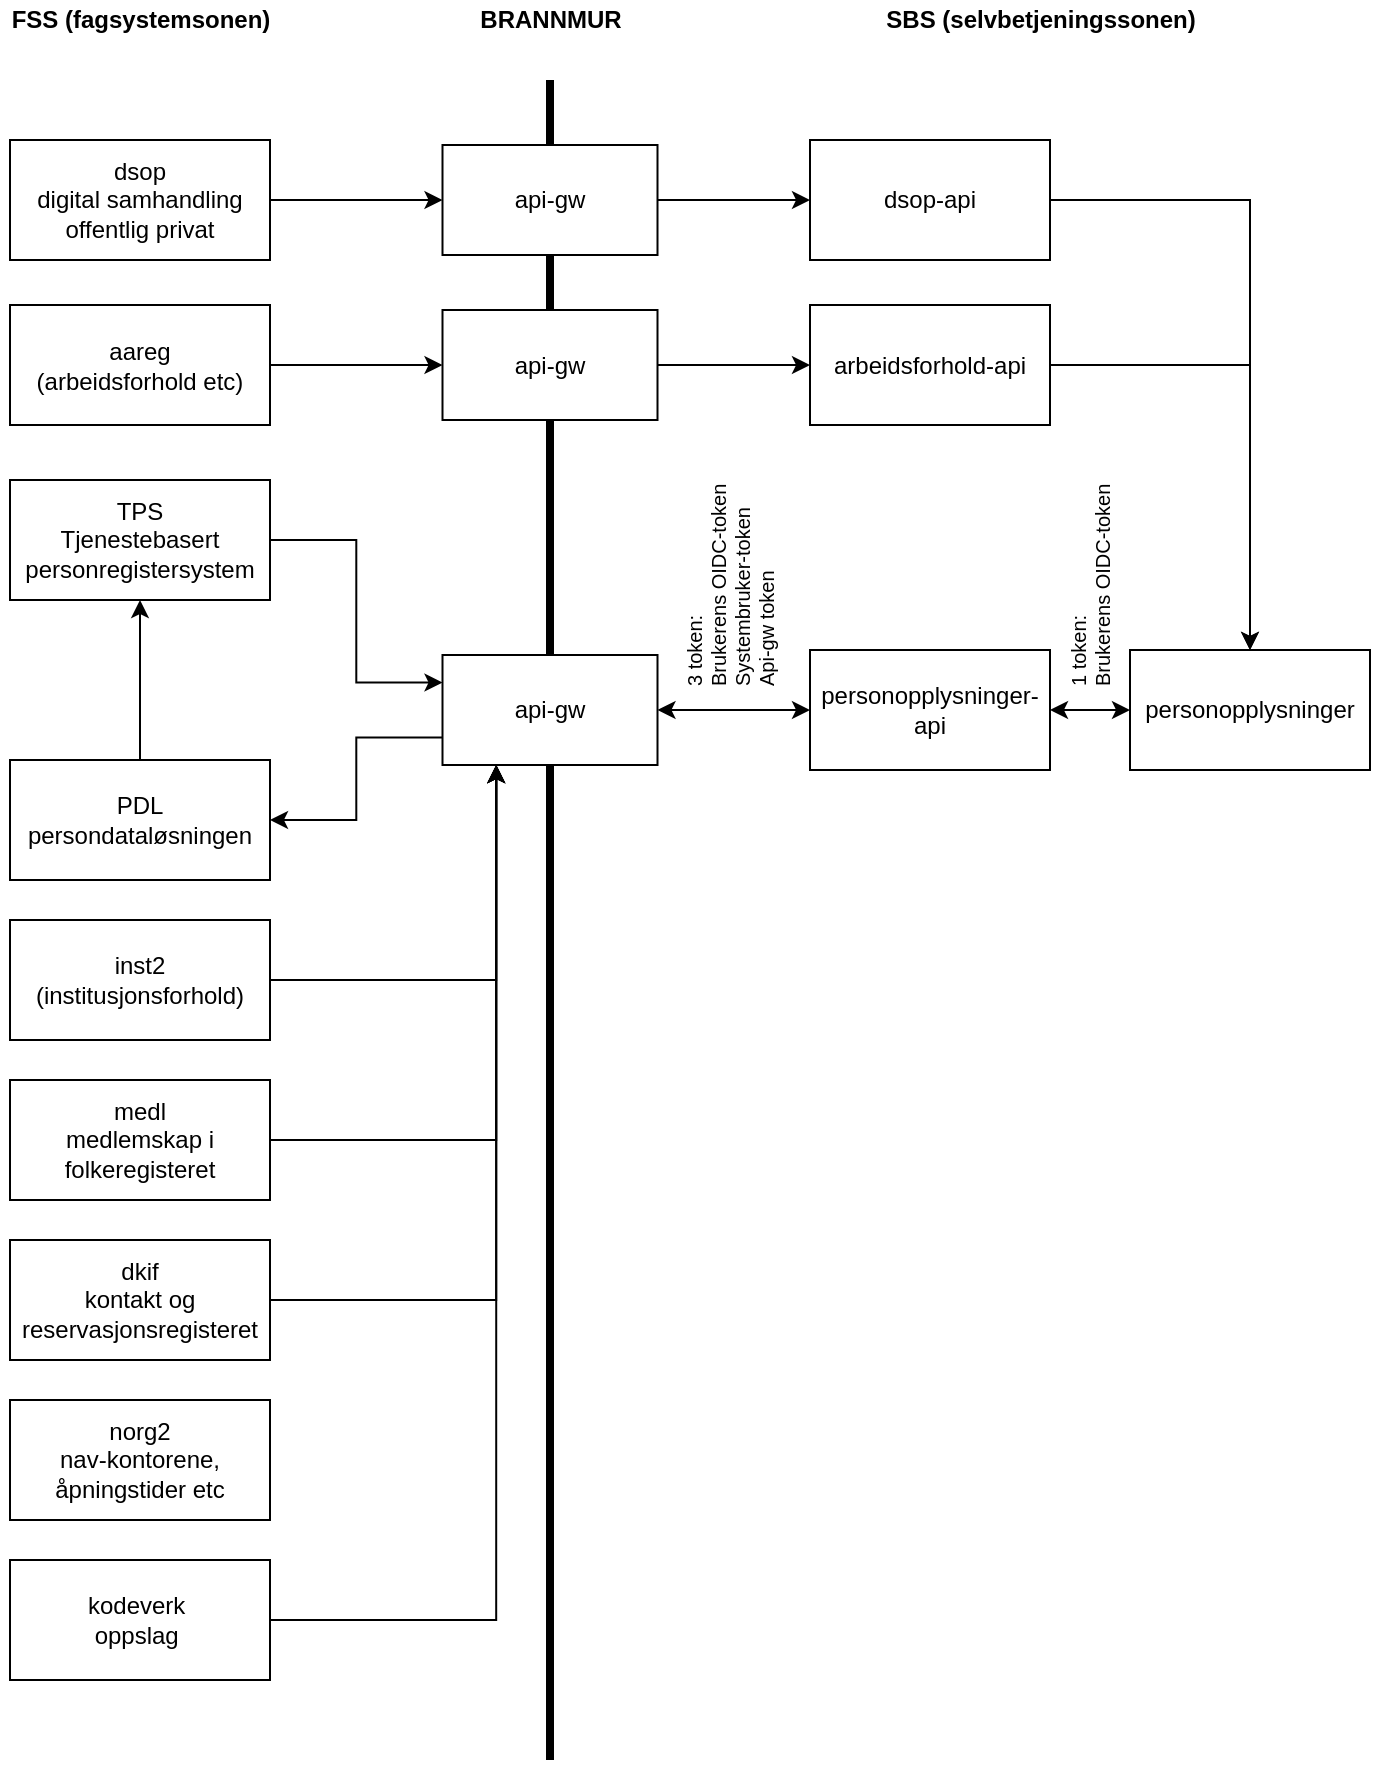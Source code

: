 <mxfile version="14.5.0" type="device"><diagram id="RKZuPZVak1cqtWhWKaFe" name="Page-1"><mxGraphModel dx="1186" dy="764" grid="1" gridSize="10" guides="1" tooltips="1" connect="1" arrows="1" fold="1" page="1" pageScale="1" pageWidth="827" pageHeight="1169" math="0" shadow="0"><root><mxCell id="0"/><mxCell id="1" parent="0"/><mxCell id="UA2nZHPXDbFNqxobvhnU-10" value="BRANNMUR" style="text;html=1;align=center;verticalAlign=middle;resizable=0;points=[];autosize=1;fontStyle=1" parent="1" vertex="1"><mxGeometry x="355" y="40" width="90" height="20" as="geometry"/></mxCell><mxCell id="jTrpITw6IHAqA7OLsgK7-1" value="" style="endArrow=none;html=1;strokeWidth=4;" parent="1" edge="1"><mxGeometry width="50" height="50" relative="1" as="geometry"><mxPoint x="400" y="920" as="sourcePoint"/><mxPoint x="400" y="80" as="targetPoint"/></mxGeometry></mxCell><mxCell id="jTrpITw6IHAqA7OLsgK7-2" value="personopplysninger" style="whiteSpace=wrap;html=1;" parent="1" vertex="1"><mxGeometry x="690" y="365" width="120" height="60" as="geometry"/></mxCell><mxCell id="jTrpITw6IHAqA7OLsgK7-3" value="personopplysninger-api" style="whiteSpace=wrap;html=1;" parent="1" vertex="1"><mxGeometry x="530" y="365" width="120" height="60" as="geometry"/></mxCell><mxCell id="jTrpITw6IHAqA7OLsgK7-4" value="SBS (selvbetjeningssonen)" style="text;html=1;align=center;verticalAlign=middle;resizable=0;points=[];autosize=1;fontStyle=1" parent="1" vertex="1"><mxGeometry x="560" y="40" width="170" height="20" as="geometry"/></mxCell><mxCell id="jTrpITw6IHAqA7OLsgK7-5" value="FSS (fagsystemsonen)" style="text;html=1;align=center;verticalAlign=middle;resizable=0;points=[];autosize=1;fontStyle=1" parent="1" vertex="1"><mxGeometry x="125" y="40" width="140" height="20" as="geometry"/></mxCell><mxCell id="jTrpITw6IHAqA7OLsgK7-30" style="edgeStyle=orthogonalEdgeStyle;rounded=0;orthogonalLoop=1;jettySize=auto;html=1;exitX=0;exitY=0.75;exitDx=0;exitDy=0;entryX=1;entryY=0.5;entryDx=0;entryDy=0;" parent="1" source="jTrpITw6IHAqA7OLsgK7-6" target="jTrpITw6IHAqA7OLsgK7-11" edge="1"><mxGeometry relative="1" as="geometry"/></mxCell><mxCell id="jTrpITw6IHAqA7OLsgK7-6" value="api-gw" style="whiteSpace=wrap;html=1;" parent="1" vertex="1"><mxGeometry x="346.25" y="367.5" width="107.5" height="55" as="geometry"/></mxCell><mxCell id="jTrpITw6IHAqA7OLsgK7-15" style="edgeStyle=orthogonalEdgeStyle;rounded=0;orthogonalLoop=1;jettySize=auto;html=1;exitX=0.5;exitY=0;exitDx=0;exitDy=0;entryX=0.5;entryY=1;entryDx=0;entryDy=0;" parent="1" source="jTrpITw6IHAqA7OLsgK7-11" target="jTrpITw6IHAqA7OLsgK7-14" edge="1"><mxGeometry relative="1" as="geometry"/></mxCell><mxCell id="jTrpITw6IHAqA7OLsgK7-11" value="PDL&lt;br&gt;persondataløsningen" style="whiteSpace=wrap;html=1;" parent="1" vertex="1"><mxGeometry x="130" y="420" width="130" height="60" as="geometry"/></mxCell><mxCell id="jTrpITw6IHAqA7OLsgK7-16" style="edgeStyle=orthogonalEdgeStyle;rounded=0;orthogonalLoop=1;jettySize=auto;html=1;entryX=0;entryY=0.25;entryDx=0;entryDy=0;" parent="1" source="jTrpITw6IHAqA7OLsgK7-14" target="jTrpITw6IHAqA7OLsgK7-6" edge="1"><mxGeometry relative="1" as="geometry"/></mxCell><mxCell id="jTrpITw6IHAqA7OLsgK7-14" value="TPS&lt;br&gt;Tjenestebasert personregistersystem" style="whiteSpace=wrap;html=1;" parent="1" vertex="1"><mxGeometry x="130" y="280" width="130" height="60" as="geometry"/></mxCell><mxCell id="jTrpITw6IHAqA7OLsgK7-62" style="edgeStyle=orthogonalEdgeStyle;rounded=0;orthogonalLoop=1;jettySize=auto;html=1;strokeWidth=1;" parent="1" source="jTrpITw6IHAqA7OLsgK7-17" target="jTrpITw6IHAqA7OLsgK7-41" edge="1"><mxGeometry relative="1" as="geometry"/></mxCell><mxCell id="jTrpITw6IHAqA7OLsgK7-17" value="aareg&lt;br&gt;(arbeidsforhold etc)" style="whiteSpace=wrap;html=1;" parent="1" vertex="1"><mxGeometry x="130" y="192.5" width="130" height="60" as="geometry"/></mxCell><mxCell id="jTrpITw6IHAqA7OLsgK7-29" style="edgeStyle=orthogonalEdgeStyle;rounded=0;orthogonalLoop=1;jettySize=auto;html=1;exitX=1;exitY=0.5;exitDx=0;exitDy=0;entryX=0.25;entryY=1;entryDx=0;entryDy=0;" parent="1" source="jTrpITw6IHAqA7OLsgK7-19" target="jTrpITw6IHAqA7OLsgK7-6" edge="1"><mxGeometry relative="1" as="geometry"/></mxCell><mxCell id="jTrpITw6IHAqA7OLsgK7-19" value="inst2&lt;br&gt;(institusjonsforhold)" style="whiteSpace=wrap;html=1;" parent="1" vertex="1"><mxGeometry x="130" y="500" width="130" height="60" as="geometry"/></mxCell><mxCell id="jTrpITw6IHAqA7OLsgK7-24" value="" style="endArrow=classic;startArrow=classic;html=1;entryX=0;entryY=0.5;entryDx=0;entryDy=0;exitX=1;exitY=0.5;exitDx=0;exitDy=0;" parent="1" source="jTrpITw6IHAqA7OLsgK7-6" target="jTrpITw6IHAqA7OLsgK7-3" edge="1"><mxGeometry width="50" height="50" relative="1" as="geometry"><mxPoint x="390" y="570" as="sourcePoint"/><mxPoint x="440" y="520" as="targetPoint"/></mxGeometry></mxCell><mxCell id="jTrpITw6IHAqA7OLsgK7-26" value="" style="endArrow=classic;startArrow=classic;html=1;entryX=0;entryY=0.5;entryDx=0;entryDy=0;exitX=1;exitY=0.5;exitDx=0;exitDy=0;" parent="1" source="jTrpITw6IHAqA7OLsgK7-3" target="jTrpITw6IHAqA7OLsgK7-2" edge="1"><mxGeometry width="50" height="50" relative="1" as="geometry"><mxPoint x="463.75" y="405" as="sourcePoint"/><mxPoint x="680" y="395" as="targetPoint"/></mxGeometry></mxCell><mxCell id="jTrpITw6IHAqA7OLsgK7-32" style="edgeStyle=orthogonalEdgeStyle;rounded=0;orthogonalLoop=1;jettySize=auto;html=1;exitX=1;exitY=0.5;exitDx=0;exitDy=0;entryX=0.25;entryY=1;entryDx=0;entryDy=0;" parent="1" source="jTrpITw6IHAqA7OLsgK7-31" target="jTrpITw6IHAqA7OLsgK7-6" edge="1"><mxGeometry relative="1" as="geometry"/></mxCell><mxCell id="jTrpITw6IHAqA7OLsgK7-31" value="kodeverk&amp;nbsp;&lt;br&gt;oppslag&amp;nbsp;" style="whiteSpace=wrap;html=1;" parent="1" vertex="1"><mxGeometry x="130" y="820" width="130" height="60" as="geometry"/></mxCell><mxCell id="jTrpITw6IHAqA7OLsgK7-34" style="edgeStyle=orthogonalEdgeStyle;rounded=0;orthogonalLoop=1;jettySize=auto;html=1;entryX=0.25;entryY=1;entryDx=0;entryDy=0;" parent="1" source="jTrpITw6IHAqA7OLsgK7-33" target="jTrpITw6IHAqA7OLsgK7-6" edge="1"><mxGeometry relative="1" as="geometry"/></mxCell><mxCell id="jTrpITw6IHAqA7OLsgK7-33" value="medl&lt;br&gt;medlemskap i folkeregisteret" style="whiteSpace=wrap;html=1;" parent="1" vertex="1"><mxGeometry x="130" y="580" width="130" height="60" as="geometry"/></mxCell><mxCell id="jTrpITw6IHAqA7OLsgK7-56" style="edgeStyle=orthogonalEdgeStyle;rounded=0;orthogonalLoop=1;jettySize=auto;html=1;entryX=0.5;entryY=0;entryDx=0;entryDy=0;strokeWidth=1;" parent="1" source="jTrpITw6IHAqA7OLsgK7-38" target="jTrpITw6IHAqA7OLsgK7-2" edge="1"><mxGeometry relative="1" as="geometry"/></mxCell><mxCell id="jTrpITw6IHAqA7OLsgK7-38" value="arbeidsforhold-api" style="whiteSpace=wrap;html=1;" parent="1" vertex="1"><mxGeometry x="530" y="192.5" width="120" height="60" as="geometry"/></mxCell><mxCell id="jTrpITw6IHAqA7OLsgK7-63" style="edgeStyle=orthogonalEdgeStyle;rounded=0;orthogonalLoop=1;jettySize=auto;html=1;entryX=0;entryY=0.5;entryDx=0;entryDy=0;strokeWidth=1;" parent="1" source="jTrpITw6IHAqA7OLsgK7-41" target="jTrpITw6IHAqA7OLsgK7-38" edge="1"><mxGeometry relative="1" as="geometry"/></mxCell><mxCell id="jTrpITw6IHAqA7OLsgK7-41" value="api-gw" style="whiteSpace=wrap;html=1;" parent="1" vertex="1"><mxGeometry x="346.25" y="195" width="107.5" height="55" as="geometry"/></mxCell><mxCell id="jTrpITw6IHAqA7OLsgK7-49" style="edgeStyle=orthogonalEdgeStyle;rounded=0;orthogonalLoop=1;jettySize=auto;html=1;entryX=0.25;entryY=1;entryDx=0;entryDy=0;strokeWidth=1;" parent="1" source="jTrpITw6IHAqA7OLsgK7-48" target="jTrpITw6IHAqA7OLsgK7-6" edge="1"><mxGeometry relative="1" as="geometry"/></mxCell><mxCell id="jTrpITw6IHAqA7OLsgK7-48" value="dkif&lt;br&gt;kontakt og reservasjonsregisteret" style="whiteSpace=wrap;html=1;" parent="1" vertex="1"><mxGeometry x="130" y="660" width="130" height="60" as="geometry"/></mxCell><mxCell id="jTrpITw6IHAqA7OLsgK7-50" value="norg2&lt;br&gt;nav-kontorene, åpningstider etc" style="whiteSpace=wrap;html=1;" parent="1" vertex="1"><mxGeometry x="130" y="740" width="130" height="60" as="geometry"/></mxCell><mxCell id="jTrpITw6IHAqA7OLsgK7-58" style="edgeStyle=orthogonalEdgeStyle;rounded=0;orthogonalLoop=1;jettySize=auto;html=1;strokeWidth=1;entryX=0.5;entryY=0;entryDx=0;entryDy=0;" parent="1" source="jTrpITw6IHAqA7OLsgK7-51" target="jTrpITw6IHAqA7OLsgK7-2" edge="1"><mxGeometry relative="1" as="geometry"><mxPoint x="760" y="350" as="targetPoint"/></mxGeometry></mxCell><mxCell id="jTrpITw6IHAqA7OLsgK7-51" value="dsop-api" style="whiteSpace=wrap;html=1;" parent="1" vertex="1"><mxGeometry x="530" y="110" width="120" height="60" as="geometry"/></mxCell><mxCell id="jTrpITw6IHAqA7OLsgK7-64" style="edgeStyle=orthogonalEdgeStyle;rounded=0;orthogonalLoop=1;jettySize=auto;html=1;strokeWidth=1;" parent="1" source="jTrpITw6IHAqA7OLsgK7-59" target="jTrpITw6IHAqA7OLsgK7-51" edge="1"><mxGeometry relative="1" as="geometry"/></mxCell><mxCell id="jTrpITw6IHAqA7OLsgK7-59" value="api-gw" style="whiteSpace=wrap;html=1;" parent="1" vertex="1"><mxGeometry x="346.25" y="112.5" width="107.5" height="55" as="geometry"/></mxCell><mxCell id="jTrpITw6IHAqA7OLsgK7-61" style="edgeStyle=orthogonalEdgeStyle;rounded=0;orthogonalLoop=1;jettySize=auto;html=1;entryX=0;entryY=0.5;entryDx=0;entryDy=0;strokeWidth=1;" parent="1" source="jTrpITw6IHAqA7OLsgK7-60" target="jTrpITw6IHAqA7OLsgK7-59" edge="1"><mxGeometry relative="1" as="geometry"/></mxCell><mxCell id="jTrpITw6IHAqA7OLsgK7-60" value="dsop&lt;br&gt;digital samhandling offentlig privat" style="whiteSpace=wrap;html=1;" parent="1" vertex="1"><mxGeometry x="130" y="110" width="130" height="60" as="geometry"/></mxCell><mxCell id="jTrpITw6IHAqA7OLsgK7-68" value="1 token:&lt;br&gt;Brukerens OIDC-token" style="text;html=1;align=left;verticalAlign=middle;resizable=0;points=[];autosize=1;fontSize=10;rotation=-90;" parent="1" vertex="1"><mxGeometry x="610" y="310" width="120" height="30" as="geometry"/></mxCell><mxCell id="jTrpITw6IHAqA7OLsgK7-69" value="3 token:&lt;br&gt;Brukerens OIDC-token&lt;br&gt;Systembruker-token&lt;br&gt;Api-gw token" style="text;html=1;align=left;verticalAlign=middle;resizable=0;points=[];autosize=1;fontSize=10;rotation=-90;" parent="1" vertex="1"><mxGeometry x="430" y="300" width="120" height="50" as="geometry"/></mxCell></root></mxGraphModel></diagram></mxfile>